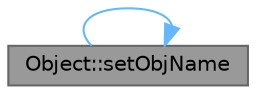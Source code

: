 digraph "Object::setObjName"
{
 // LATEX_PDF_SIZE
  bgcolor="transparent";
  edge [fontname=Helvetica,fontsize=10,labelfontname=Helvetica,labelfontsize=10];
  node [fontname=Helvetica,fontsize=10,shape=box,height=0.2,width=0.4];
  rankdir="LR";
  Node1 [id="Node000001",label="Object::setObjName",height=0.2,width=0.4,color="gray40", fillcolor="grey60", style="filled", fontcolor="black",tooltip="设置对象名称"];
  Node1 -> Node1 [id="edge1_Node000001_Node000001",color="steelblue1",style="solid",tooltip=" "];
}
